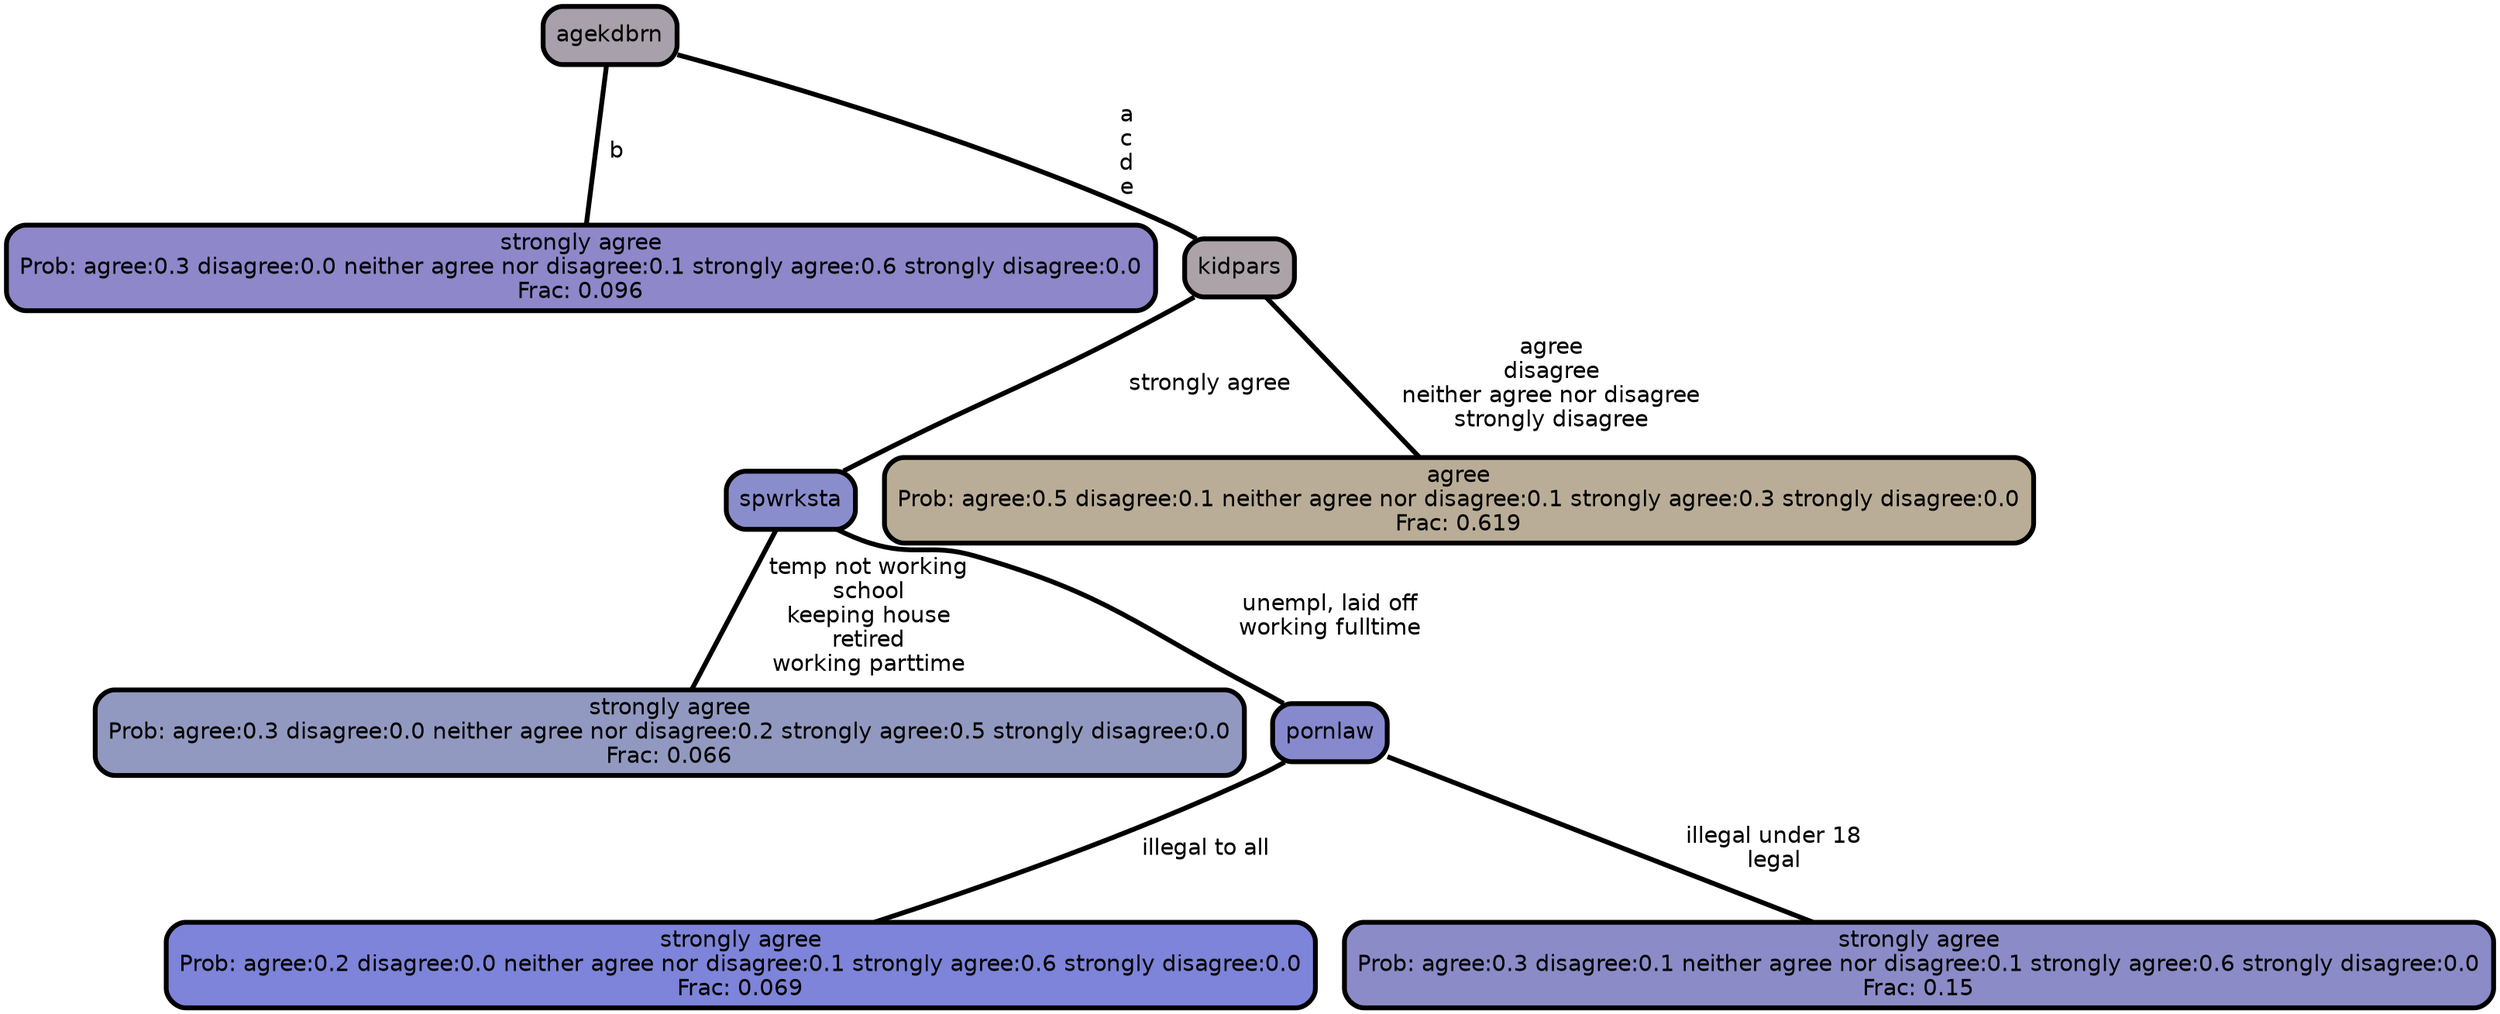 graph Tree {
node [shape=box, style="filled, rounded",color="black",penwidth="3",fontcolor="black",                 fontname=helvetica] ;
graph [ranksep="0 equally", splines=straight,                 bgcolor=transparent, dpi=200] ;
edge [fontname=helvetica, color=black] ;
0 [label="strongly agree
Prob: agree:0.3 disagree:0.0 neither agree nor disagree:0.1 strongly agree:0.6 strongly disagree:0.0
Frac: 0.096", fillcolor="#8e87c9"] ;
1 [label="agekdbrn", fillcolor="#a8a0aa"] ;
2 [label="strongly agree
Prob: agree:0.3 disagree:0.0 neither agree nor disagree:0.2 strongly agree:0.5 strongly disagree:0.0
Frac: 0.066", fillcolor="#9299c0"] ;
3 [label="spwrksta", fillcolor="#8a8dcb"] ;
4 [label="strongly agree
Prob: agree:0.2 disagree:0.0 neither agree nor disagree:0.1 strongly agree:0.6 strongly disagree:0.0
Frac: 0.069", fillcolor="#7d84d9"] ;
5 [label="pornlaw", fillcolor="#8789ce"] ;
6 [label="strongly agree
Prob: agree:0.3 disagree:0.1 neither agree nor disagree:0.1 strongly agree:0.6 strongly disagree:0.0
Frac: 0.15", fillcolor="#8b8bc8"] ;
7 [label="kidpars", fillcolor="#aba3a7"] ;
8 [label="agree
Prob: agree:0.5 disagree:0.1 neither agree nor disagree:0.1 strongly agree:0.3 strongly disagree:0.0
Frac: 0.619", fillcolor="#baad97"] ;
1 -- 0 [label=" b",penwidth=3] ;
1 -- 7 [label=" a\n c\n d\n e",penwidth=3] ;
3 -- 2 [label=" temp not working\n school\n keeping house\n retired\n working parttime",penwidth=3] ;
3 -- 5 [label=" unempl, laid off\n working fulltime",penwidth=3] ;
5 -- 4 [label=" illegal to all",penwidth=3] ;
5 -- 6 [label=" illegal under 18\n legal",penwidth=3] ;
7 -- 3 [label=" strongly agree",penwidth=3] ;
7 -- 8 [label=" agree\n disagree\n neither agree nor disagree\n strongly disagree",penwidth=3] ;
{rank = same;}}